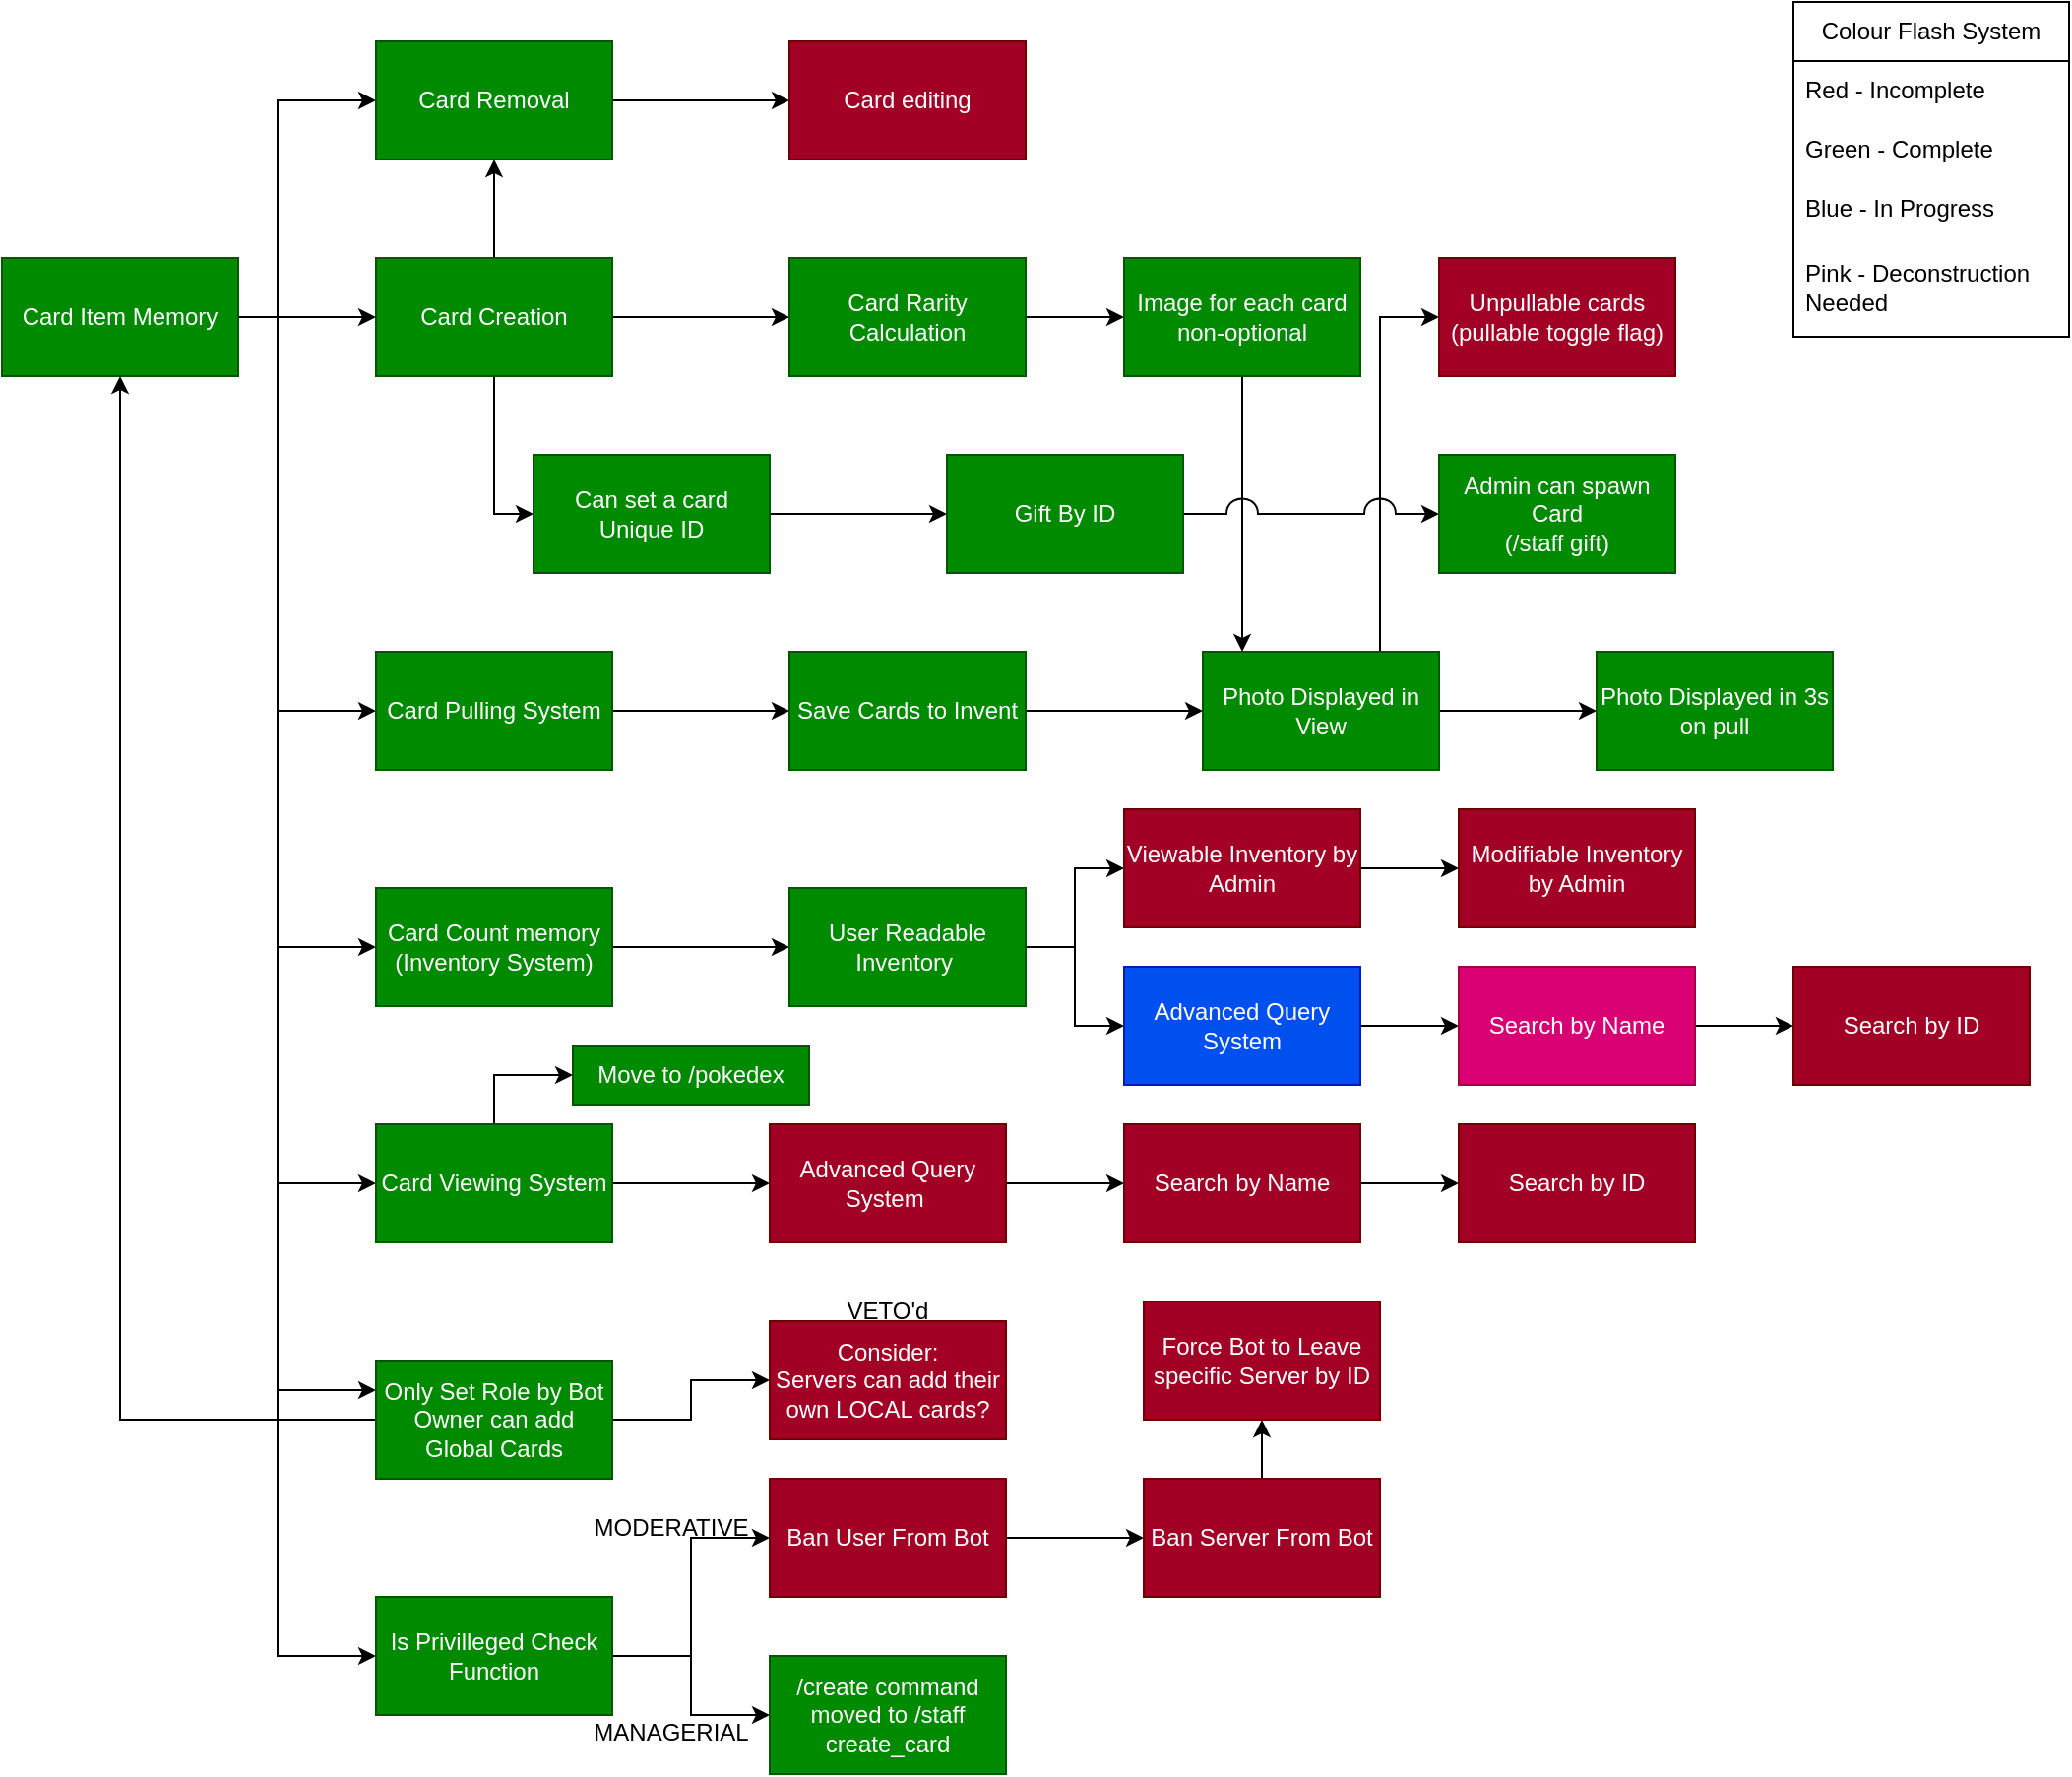 <mxfile version="27.0.2">
  <diagram name="Page-1" id="VuOHGxyIhAAINdgDTFCT">
    <mxGraphModel dx="1188" dy="701" grid="1" gridSize="10" guides="1" tooltips="1" connect="1" arrows="1" fold="1" page="1" pageScale="1" pageWidth="1100" pageHeight="1300" math="0" shadow="0">
      <root>
        <mxCell id="0" />
        <mxCell id="1" parent="0" />
        <mxCell id="pB03gOQXnPwzzRDHyuBl-6" value="" style="edgeStyle=orthogonalEdgeStyle;rounded=0;orthogonalLoop=1;jettySize=auto;html=1;" parent="1" source="pB03gOQXnPwzzRDHyuBl-1" target="pB03gOQXnPwzzRDHyuBl-5" edge="1">
          <mxGeometry relative="1" as="geometry" />
        </mxCell>
        <mxCell id="pB03gOQXnPwzzRDHyuBl-54" value="" style="edgeStyle=orthogonalEdgeStyle;rounded=0;orthogonalLoop=1;jettySize=auto;html=1;" parent="1" source="pB03gOQXnPwzzRDHyuBl-1" target="pB03gOQXnPwzzRDHyuBl-52" edge="1">
          <mxGeometry relative="1" as="geometry" />
        </mxCell>
        <mxCell id="xh6JLx4Z2FLlokLm3iLa-2" style="edgeStyle=orthogonalEdgeStyle;rounded=0;orthogonalLoop=1;jettySize=auto;html=1;entryX=0;entryY=0.5;entryDx=0;entryDy=0;" parent="1" source="pB03gOQXnPwzzRDHyuBl-1" target="xh6JLx4Z2FLlokLm3iLa-1" edge="1">
          <mxGeometry relative="1" as="geometry" />
        </mxCell>
        <mxCell id="pB03gOQXnPwzzRDHyuBl-1" value="Card Creation" style="rounded=0;whiteSpace=wrap;html=1;fillColor=#008a00;fontColor=#ffffff;strokeColor=#005700;" parent="1" vertex="1">
          <mxGeometry x="220" y="150" width="120" height="60" as="geometry" />
        </mxCell>
        <mxCell id="pB03gOQXnPwzzRDHyuBl-3" value="" style="edgeStyle=orthogonalEdgeStyle;rounded=0;orthogonalLoop=1;jettySize=auto;html=1;" parent="1" source="pB03gOQXnPwzzRDHyuBl-2" target="pB03gOQXnPwzzRDHyuBl-1" edge="1">
          <mxGeometry relative="1" as="geometry" />
        </mxCell>
        <mxCell id="pB03gOQXnPwzzRDHyuBl-13" style="edgeStyle=orthogonalEdgeStyle;rounded=0;orthogonalLoop=1;jettySize=auto;html=1;entryX=0;entryY=0.5;entryDx=0;entryDy=0;" parent="1" source="pB03gOQXnPwzzRDHyuBl-2" target="pB03gOQXnPwzzRDHyuBl-12" edge="1">
          <mxGeometry relative="1" as="geometry">
            <Array as="points">
              <mxPoint x="170" y="180" />
              <mxPoint x="170" y="620" />
            </Array>
          </mxGeometry>
        </mxCell>
        <mxCell id="pB03gOQXnPwzzRDHyuBl-19" style="edgeStyle=orthogonalEdgeStyle;rounded=0;orthogonalLoop=1;jettySize=auto;html=1;entryX=0;entryY=0.5;entryDx=0;entryDy=0;" parent="1" source="pB03gOQXnPwzzRDHyuBl-2" target="pB03gOQXnPwzzRDHyuBl-4" edge="1">
          <mxGeometry relative="1" as="geometry">
            <Array as="points">
              <mxPoint x="170" y="180" />
              <mxPoint x="170" y="500" />
            </Array>
          </mxGeometry>
        </mxCell>
        <mxCell id="pB03gOQXnPwzzRDHyuBl-22" style="edgeStyle=orthogonalEdgeStyle;rounded=0;orthogonalLoop=1;jettySize=auto;html=1;entryX=0;entryY=0.5;entryDx=0;entryDy=0;" parent="1" source="pB03gOQXnPwzzRDHyuBl-2" target="pB03gOQXnPwzzRDHyuBl-21" edge="1">
          <mxGeometry relative="1" as="geometry">
            <Array as="points">
              <mxPoint x="170" y="180" />
              <mxPoint x="170" y="380" />
            </Array>
          </mxGeometry>
        </mxCell>
        <mxCell id="pB03gOQXnPwzzRDHyuBl-53" style="edgeStyle=orthogonalEdgeStyle;rounded=0;orthogonalLoop=1;jettySize=auto;html=1;entryX=0;entryY=0.5;entryDx=0;entryDy=0;" parent="1" source="pB03gOQXnPwzzRDHyuBl-2" target="pB03gOQXnPwzzRDHyuBl-52" edge="1">
          <mxGeometry relative="1" as="geometry">
            <Array as="points">
              <mxPoint x="170" y="180" />
              <mxPoint x="170" y="70" />
            </Array>
          </mxGeometry>
        </mxCell>
        <mxCell id="xh6JLx4Z2FLlokLm3iLa-4" style="edgeStyle=orthogonalEdgeStyle;rounded=0;orthogonalLoop=1;jettySize=auto;html=1;entryX=0;entryY=0.25;entryDx=0;entryDy=0;" parent="1" source="pB03gOQXnPwzzRDHyuBl-2" target="pB03gOQXnPwzzRDHyuBl-43" edge="1">
          <mxGeometry relative="1" as="geometry">
            <Array as="points">
              <mxPoint x="170" y="180" />
              <mxPoint x="170" y="725" />
            </Array>
          </mxGeometry>
        </mxCell>
        <mxCell id="xh6JLx4Z2FLlokLm3iLa-30" style="edgeStyle=orthogonalEdgeStyle;rounded=0;orthogonalLoop=1;jettySize=auto;html=1;entryX=0;entryY=0.5;entryDx=0;entryDy=0;" parent="1" source="pB03gOQXnPwzzRDHyuBl-2" target="xh6JLx4Z2FLlokLm3iLa-29" edge="1">
          <mxGeometry relative="1" as="geometry">
            <Array as="points">
              <mxPoint x="170" y="180" />
              <mxPoint x="170" y="860" />
            </Array>
          </mxGeometry>
        </mxCell>
        <mxCell id="pB03gOQXnPwzzRDHyuBl-2" value="Card Item Memory" style="rounded=0;whiteSpace=wrap;html=1;fillColor=#008a00;fontColor=#ffffff;strokeColor=#005700;" parent="1" vertex="1">
          <mxGeometry x="30" y="150" width="120" height="60" as="geometry" />
        </mxCell>
        <mxCell id="pB03gOQXnPwzzRDHyuBl-9" value="" style="edgeStyle=orthogonalEdgeStyle;rounded=0;orthogonalLoop=1;jettySize=auto;html=1;" parent="1" source="pB03gOQXnPwzzRDHyuBl-4" target="pB03gOQXnPwzzRDHyuBl-7" edge="1">
          <mxGeometry relative="1" as="geometry" />
        </mxCell>
        <mxCell id="pB03gOQXnPwzzRDHyuBl-4" value="Card Count memory&lt;div&gt;(Inventory System)&lt;/div&gt;" style="rounded=0;whiteSpace=wrap;html=1;fillColor=#008a00;fontColor=#ffffff;strokeColor=#005700;" parent="1" vertex="1">
          <mxGeometry x="220" y="470" width="120" height="60" as="geometry" />
        </mxCell>
        <mxCell id="pB03gOQXnPwzzRDHyuBl-11" value="" style="edgeStyle=orthogonalEdgeStyle;rounded=0;orthogonalLoop=1;jettySize=auto;html=1;" parent="1" source="pB03gOQXnPwzzRDHyuBl-5" target="pB03gOQXnPwzzRDHyuBl-10" edge="1">
          <mxGeometry relative="1" as="geometry" />
        </mxCell>
        <mxCell id="pB03gOQXnPwzzRDHyuBl-5" value="Card Rarity Calculation" style="rounded=0;whiteSpace=wrap;html=1;fillColor=#008a00;fontColor=#ffffff;strokeColor=#005700;" parent="1" vertex="1">
          <mxGeometry x="430" y="150" width="120" height="60" as="geometry" />
        </mxCell>
        <mxCell id="xh6JLx4Z2FLlokLm3iLa-15" value="" style="edgeStyle=orthogonalEdgeStyle;rounded=0;orthogonalLoop=1;jettySize=auto;html=1;" parent="1" source="pB03gOQXnPwzzRDHyuBl-7" target="xh6JLx4Z2FLlokLm3iLa-14" edge="1">
          <mxGeometry relative="1" as="geometry" />
        </mxCell>
        <mxCell id="xh6JLx4Z2FLlokLm3iLa-19" style="edgeStyle=orthogonalEdgeStyle;rounded=0;orthogonalLoop=1;jettySize=auto;html=1;entryX=0;entryY=0.5;entryDx=0;entryDy=0;" parent="1" source="pB03gOQXnPwzzRDHyuBl-7" target="xh6JLx4Z2FLlokLm3iLa-18" edge="1">
          <mxGeometry relative="1" as="geometry" />
        </mxCell>
        <mxCell id="pB03gOQXnPwzzRDHyuBl-7" value="User Readable&lt;div&gt;Inventory&amp;nbsp;&lt;/div&gt;" style="rounded=0;whiteSpace=wrap;html=1;fillColor=#008a00;fontColor=#ffffff;strokeColor=#005700;" parent="1" vertex="1">
          <mxGeometry x="430" y="470" width="120" height="60" as="geometry" />
        </mxCell>
        <mxCell id="pB03gOQXnPwzzRDHyuBl-27" value="" style="edgeStyle=orthogonalEdgeStyle;rounded=0;orthogonalLoop=1;jettySize=auto;html=1;" parent="1" source="pB03gOQXnPwzzRDHyuBl-10" target="pB03gOQXnPwzzRDHyuBl-25" edge="1">
          <mxGeometry relative="1" as="geometry">
            <Array as="points">
              <mxPoint x="660" y="310" />
              <mxPoint x="660" y="310" />
            </Array>
          </mxGeometry>
        </mxCell>
        <mxCell id="pB03gOQXnPwzzRDHyuBl-10" value="Image for each card&lt;div&gt;non-optional&lt;/div&gt;" style="rounded=0;whiteSpace=wrap;html=1;fillColor=#008a00;fontColor=#ffffff;strokeColor=#005700;" parent="1" vertex="1">
          <mxGeometry x="600" y="150" width="120" height="60" as="geometry" />
        </mxCell>
        <mxCell id="pB03gOQXnPwzzRDHyuBl-15" value="" style="edgeStyle=orthogonalEdgeStyle;rounded=0;orthogonalLoop=1;jettySize=auto;html=1;" parent="1" source="pB03gOQXnPwzzRDHyuBl-12" target="pB03gOQXnPwzzRDHyuBl-14" edge="1">
          <mxGeometry relative="1" as="geometry" />
        </mxCell>
        <mxCell id="WWe20naChPC3Fc8F13mq-6" style="edgeStyle=orthogonalEdgeStyle;rounded=0;orthogonalLoop=1;jettySize=auto;html=1;entryX=0;entryY=0.5;entryDx=0;entryDy=0;" edge="1" parent="1" source="pB03gOQXnPwzzRDHyuBl-12" target="WWe20naChPC3Fc8F13mq-5">
          <mxGeometry relative="1" as="geometry" />
        </mxCell>
        <mxCell id="pB03gOQXnPwzzRDHyuBl-12" value="Card Viewing System" style="rounded=0;whiteSpace=wrap;html=1;fillColor=#008a00;fontColor=#ffffff;strokeColor=#005700;" parent="1" vertex="1">
          <mxGeometry x="220" y="590" width="120" height="60" as="geometry" />
        </mxCell>
        <mxCell id="xh6JLx4Z2FLlokLm3iLa-28" value="" style="edgeStyle=orthogonalEdgeStyle;rounded=0;orthogonalLoop=1;jettySize=auto;html=1;" parent="1" source="pB03gOQXnPwzzRDHyuBl-14" target="xh6JLx4Z2FLlokLm3iLa-26" edge="1">
          <mxGeometry relative="1" as="geometry" />
        </mxCell>
        <mxCell id="pB03gOQXnPwzzRDHyuBl-14" value="Advanced Query System&amp;nbsp;" style="rounded=0;whiteSpace=wrap;html=1;fillColor=#a20025;fontColor=#ffffff;strokeColor=#6F0000;" parent="1" vertex="1">
          <mxGeometry x="420" y="590" width="120" height="60" as="geometry" />
        </mxCell>
        <mxCell id="pB03gOQXnPwzzRDHyuBl-24" value="" style="edgeStyle=orthogonalEdgeStyle;rounded=0;orthogonalLoop=1;jettySize=auto;html=1;" parent="1" source="pB03gOQXnPwzzRDHyuBl-21" target="pB03gOQXnPwzzRDHyuBl-23" edge="1">
          <mxGeometry relative="1" as="geometry" />
        </mxCell>
        <mxCell id="pB03gOQXnPwzzRDHyuBl-21" value="Card Pulling System" style="rounded=0;whiteSpace=wrap;html=1;fillColor=#008a00;fontColor=#ffffff;strokeColor=#005700;" parent="1" vertex="1">
          <mxGeometry x="220" y="350" width="120" height="60" as="geometry" />
        </mxCell>
        <mxCell id="pB03gOQXnPwzzRDHyuBl-26" value="" style="edgeStyle=orthogonalEdgeStyle;rounded=0;orthogonalLoop=1;jettySize=auto;html=1;" parent="1" source="pB03gOQXnPwzzRDHyuBl-23" target="pB03gOQXnPwzzRDHyuBl-25" edge="1">
          <mxGeometry relative="1" as="geometry" />
        </mxCell>
        <mxCell id="pB03gOQXnPwzzRDHyuBl-23" value="Save Cards to Invent" style="rounded=0;whiteSpace=wrap;html=1;fillColor=#008a00;fontColor=#ffffff;strokeColor=#005700;" parent="1" vertex="1">
          <mxGeometry x="430" y="350" width="120" height="60" as="geometry" />
        </mxCell>
        <mxCell id="xh6JLx4Z2FLlokLm3iLa-13" style="edgeStyle=orthogonalEdgeStyle;rounded=0;orthogonalLoop=1;jettySize=auto;html=1;" parent="1" source="pB03gOQXnPwzzRDHyuBl-25" target="xh6JLx4Z2FLlokLm3iLa-9" edge="1">
          <mxGeometry relative="1" as="geometry">
            <Array as="points">
              <mxPoint x="730" y="220" />
              <mxPoint x="730" y="220" />
            </Array>
          </mxGeometry>
        </mxCell>
        <mxCell id="WWe20naChPC3Fc8F13mq-10" value="" style="edgeStyle=orthogonalEdgeStyle;rounded=0;orthogonalLoop=1;jettySize=auto;html=1;" edge="1" parent="1" source="pB03gOQXnPwzzRDHyuBl-25" target="WWe20naChPC3Fc8F13mq-9">
          <mxGeometry relative="1" as="geometry" />
        </mxCell>
        <mxCell id="pB03gOQXnPwzzRDHyuBl-25" value="Photo Displayed in View" style="rounded=0;whiteSpace=wrap;html=1;fillColor=#008a00;fontColor=#ffffff;strokeColor=#005700;" parent="1" vertex="1">
          <mxGeometry x="640" y="350" width="120" height="60" as="geometry" />
        </mxCell>
        <mxCell id="pB03gOQXnPwzzRDHyuBl-31" value="" style="edgeStyle=orthogonalEdgeStyle;rounded=0;orthogonalLoop=1;jettySize=auto;html=1;" parent="1" source="pB03gOQXnPwzzRDHyuBl-28" edge="1">
          <mxGeometry relative="1" as="geometry">
            <mxPoint x="440" y="980" as="targetPoint" />
          </mxGeometry>
        </mxCell>
        <mxCell id="pB03gOQXnPwzzRDHyuBl-33" value="" style="edgeStyle=orthogonalEdgeStyle;rounded=0;orthogonalLoop=1;jettySize=auto;html=1;" parent="1" source="pB03gOQXnPwzzRDHyuBl-30" edge="1">
          <mxGeometry relative="1" as="geometry">
            <mxPoint x="650" y="980" as="targetPoint" />
          </mxGeometry>
        </mxCell>
        <mxCell id="pB03gOQXnPwzzRDHyuBl-45" style="edgeStyle=orthogonalEdgeStyle;rounded=0;orthogonalLoop=1;jettySize=auto;html=1;entryX=0.5;entryY=1;entryDx=0;entryDy=0;" parent="1" source="pB03gOQXnPwzzRDHyuBl-43" target="pB03gOQXnPwzzRDHyuBl-2" edge="1">
          <mxGeometry relative="1" as="geometry">
            <Array as="points">
              <mxPoint x="90" y="740" />
            </Array>
          </mxGeometry>
        </mxCell>
        <mxCell id="pB03gOQXnPwzzRDHyuBl-47" value="" style="edgeStyle=orthogonalEdgeStyle;rounded=0;orthogonalLoop=1;jettySize=auto;html=1;" parent="1" source="pB03gOQXnPwzzRDHyuBl-43" target="pB03gOQXnPwzzRDHyuBl-46" edge="1">
          <mxGeometry relative="1" as="geometry" />
        </mxCell>
        <mxCell id="pB03gOQXnPwzzRDHyuBl-43" value="Only Set Role by Bot Owner can add Global Cards" style="rounded=0;whiteSpace=wrap;html=1;fillColor=#008a00;fontColor=#ffffff;strokeColor=#005700;" parent="1" vertex="1">
          <mxGeometry x="220" y="710" width="120" height="60" as="geometry" />
        </mxCell>
        <mxCell id="pB03gOQXnPwzzRDHyuBl-46" value="Consider:&lt;div&gt;Servers can add their own LOCAL cards?&lt;/div&gt;" style="rounded=0;whiteSpace=wrap;html=1;fillColor=#a20025;fontColor=#ffffff;strokeColor=#6F0000;" parent="1" vertex="1">
          <mxGeometry x="420" y="690" width="120" height="60" as="geometry" />
        </mxCell>
        <mxCell id="pB03gOQXnPwzzRDHyuBl-56" value="" style="edgeStyle=orthogonalEdgeStyle;rounded=0;orthogonalLoop=1;jettySize=auto;html=1;" parent="1" source="pB03gOQXnPwzzRDHyuBl-52" target="pB03gOQXnPwzzRDHyuBl-55" edge="1">
          <mxGeometry relative="1" as="geometry" />
        </mxCell>
        <mxCell id="pB03gOQXnPwzzRDHyuBl-52" value="Card Removal" style="rounded=0;whiteSpace=wrap;html=1;fillColor=#008a00;fontColor=#ffffff;strokeColor=#005700;" parent="1" vertex="1">
          <mxGeometry x="220" y="40" width="120" height="60" as="geometry" />
        </mxCell>
        <mxCell id="pB03gOQXnPwzzRDHyuBl-55" value="Card editing" style="rounded=0;whiteSpace=wrap;html=1;fillColor=#a20025;fontColor=#ffffff;strokeColor=#6F0000;" parent="1" vertex="1">
          <mxGeometry x="430" y="40" width="120" height="60" as="geometry" />
        </mxCell>
        <mxCell id="xh6JLx4Z2FLlokLm3iLa-6" value="" style="edgeStyle=orthogonalEdgeStyle;rounded=0;orthogonalLoop=1;jettySize=auto;html=1;" parent="1" source="xh6JLx4Z2FLlokLm3iLa-1" target="xh6JLx4Z2FLlokLm3iLa-5" edge="1">
          <mxGeometry relative="1" as="geometry" />
        </mxCell>
        <mxCell id="xh6JLx4Z2FLlokLm3iLa-1" value="Can set a card Unique ID" style="rounded=0;whiteSpace=wrap;html=1;fillColor=#008a00;fontColor=#ffffff;strokeColor=#005700;" parent="1" vertex="1">
          <mxGeometry x="300" y="250" width="120" height="60" as="geometry" />
        </mxCell>
        <mxCell id="xh6JLx4Z2FLlokLm3iLa-8" style="edgeStyle=orthogonalEdgeStyle;rounded=0;orthogonalLoop=1;jettySize=auto;html=1;entryX=0;entryY=0.5;entryDx=0;entryDy=0;jumpStyle=arc;jumpSize=16;" parent="1" source="xh6JLx4Z2FLlokLm3iLa-5" target="xh6JLx4Z2FLlokLm3iLa-7" edge="1">
          <mxGeometry relative="1" as="geometry" />
        </mxCell>
        <mxCell id="xh6JLx4Z2FLlokLm3iLa-5" value="Gift By ID" style="rounded=0;whiteSpace=wrap;html=1;fillColor=#008a00;fontColor=#ffffff;strokeColor=#005700;" parent="1" vertex="1">
          <mxGeometry x="510" y="250" width="120" height="60" as="geometry" />
        </mxCell>
        <mxCell id="xh6JLx4Z2FLlokLm3iLa-7" value="Admin can spawn Card&lt;div&gt;(/staff gift)&lt;/div&gt;" style="rounded=0;whiteSpace=wrap;html=1;fillColor=#008a00;fontColor=#ffffff;strokeColor=#005700;" parent="1" vertex="1">
          <mxGeometry x="760" y="250" width="120" height="60" as="geometry" />
        </mxCell>
        <mxCell id="xh6JLx4Z2FLlokLm3iLa-9" value="Unpullable cards&lt;div&gt;(pullable toggle flag)&lt;/div&gt;" style="rounded=0;whiteSpace=wrap;html=1;fillColor=#a20025;fontColor=#ffffff;strokeColor=#6F0000;" parent="1" vertex="1">
          <mxGeometry x="760" y="150" width="120" height="60" as="geometry" />
        </mxCell>
        <mxCell id="xh6JLx4Z2FLlokLm3iLa-17" value="" style="edgeStyle=orthogonalEdgeStyle;rounded=0;orthogonalLoop=1;jettySize=auto;html=1;" parent="1" source="xh6JLx4Z2FLlokLm3iLa-14" target="xh6JLx4Z2FLlokLm3iLa-16" edge="1">
          <mxGeometry relative="1" as="geometry" />
        </mxCell>
        <mxCell id="xh6JLx4Z2FLlokLm3iLa-14" value="Viewable Inventory by Admin" style="rounded=0;whiteSpace=wrap;html=1;fillColor=#a20025;fontColor=#ffffff;strokeColor=#6F0000;" parent="1" vertex="1">
          <mxGeometry x="600" y="430" width="120" height="60" as="geometry" />
        </mxCell>
        <mxCell id="xh6JLx4Z2FLlokLm3iLa-16" value="Modifiable Inventory by Admin" style="rounded=0;whiteSpace=wrap;html=1;fillColor=#a20025;fontColor=#ffffff;strokeColor=#6F0000;" parent="1" vertex="1">
          <mxGeometry x="770" y="430" width="120" height="60" as="geometry" />
        </mxCell>
        <mxCell id="xh6JLx4Z2FLlokLm3iLa-21" value="" style="edgeStyle=orthogonalEdgeStyle;rounded=0;orthogonalLoop=1;jettySize=auto;html=1;" parent="1" source="xh6JLx4Z2FLlokLm3iLa-18" target="xh6JLx4Z2FLlokLm3iLa-20" edge="1">
          <mxGeometry relative="1" as="geometry" />
        </mxCell>
        <mxCell id="xh6JLx4Z2FLlokLm3iLa-18" value="Advanced Query System" style="rounded=0;whiteSpace=wrap;html=1;fillColor=#0050ef;fontColor=#ffffff;strokeColor=#001DBC;" parent="1" vertex="1">
          <mxGeometry x="600" y="510" width="120" height="60" as="geometry" />
        </mxCell>
        <mxCell id="xh6JLx4Z2FLlokLm3iLa-23" value="" style="edgeStyle=orthogonalEdgeStyle;rounded=0;orthogonalLoop=1;jettySize=auto;html=1;" parent="1" source="xh6JLx4Z2FLlokLm3iLa-20" target="xh6JLx4Z2FLlokLm3iLa-22" edge="1">
          <mxGeometry relative="1" as="geometry" />
        </mxCell>
        <mxCell id="xh6JLx4Z2FLlokLm3iLa-20" value="Search by Name" style="whiteSpace=wrap;html=1;rounded=0;fillColor=#d80073;fontColor=#ffffff;strokeColor=#A50040;" parent="1" vertex="1">
          <mxGeometry x="770" y="510" width="120" height="60" as="geometry" />
        </mxCell>
        <mxCell id="xh6JLx4Z2FLlokLm3iLa-22" value="Search by ID" style="rounded=0;whiteSpace=wrap;html=1;fillColor=#a20025;fontColor=#ffffff;strokeColor=#6F0000;" parent="1" vertex="1">
          <mxGeometry x="940" y="510" width="120" height="60" as="geometry" />
        </mxCell>
        <mxCell id="xh6JLx4Z2FLlokLm3iLa-25" value="" style="edgeStyle=orthogonalEdgeStyle;rounded=0;orthogonalLoop=1;jettySize=auto;html=1;" parent="1" source="xh6JLx4Z2FLlokLm3iLa-26" target="xh6JLx4Z2FLlokLm3iLa-27" edge="1">
          <mxGeometry relative="1" as="geometry" />
        </mxCell>
        <mxCell id="xh6JLx4Z2FLlokLm3iLa-26" value="Search by Name" style="whiteSpace=wrap;html=1;rounded=0;fillColor=#a20025;fontColor=#ffffff;strokeColor=#6F0000;" parent="1" vertex="1">
          <mxGeometry x="600" y="590" width="120" height="60" as="geometry" />
        </mxCell>
        <mxCell id="xh6JLx4Z2FLlokLm3iLa-27" value="Search by ID" style="rounded=0;whiteSpace=wrap;html=1;fillColor=#a20025;fontColor=#ffffff;strokeColor=#6F0000;" parent="1" vertex="1">
          <mxGeometry x="770" y="590" width="120" height="60" as="geometry" />
        </mxCell>
        <mxCell id="xh6JLx4Z2FLlokLm3iLa-32" value="" style="edgeStyle=orthogonalEdgeStyle;rounded=0;orthogonalLoop=1;jettySize=auto;html=1;" parent="1" source="xh6JLx4Z2FLlokLm3iLa-29" target="xh6JLx4Z2FLlokLm3iLa-31" edge="1">
          <mxGeometry relative="1" as="geometry" />
        </mxCell>
        <mxCell id="WWe20naChPC3Fc8F13mq-2" style="edgeStyle=orthogonalEdgeStyle;rounded=0;orthogonalLoop=1;jettySize=auto;html=1;" edge="1" parent="1" source="xh6JLx4Z2FLlokLm3iLa-29" target="WWe20naChPC3Fc8F13mq-1">
          <mxGeometry relative="1" as="geometry" />
        </mxCell>
        <mxCell id="xh6JLx4Z2FLlokLm3iLa-29" value="Is Privilleged Check&lt;div&gt;Function&lt;/div&gt;" style="rounded=0;whiteSpace=wrap;html=1;fillColor=#008a00;fontColor=#ffffff;strokeColor=#005700;" parent="1" vertex="1">
          <mxGeometry x="220" y="830" width="120" height="60" as="geometry" />
        </mxCell>
        <mxCell id="xh6JLx4Z2FLlokLm3iLa-34" value="" style="edgeStyle=orthogonalEdgeStyle;rounded=0;orthogonalLoop=1;jettySize=auto;html=1;" parent="1" source="xh6JLx4Z2FLlokLm3iLa-31" target="xh6JLx4Z2FLlokLm3iLa-33" edge="1">
          <mxGeometry relative="1" as="geometry" />
        </mxCell>
        <mxCell id="xh6JLx4Z2FLlokLm3iLa-31" value="Ban User From Bot" style="rounded=0;whiteSpace=wrap;html=1;fillColor=#a20025;fontColor=#ffffff;strokeColor=#6F0000;" parent="1" vertex="1">
          <mxGeometry x="420" y="770" width="120" height="60" as="geometry" />
        </mxCell>
        <mxCell id="xh6JLx4Z2FLlokLm3iLa-36" value="" style="edgeStyle=orthogonalEdgeStyle;rounded=0;orthogonalLoop=1;jettySize=auto;html=1;" parent="1" source="xh6JLx4Z2FLlokLm3iLa-33" target="xh6JLx4Z2FLlokLm3iLa-35" edge="1">
          <mxGeometry relative="1" as="geometry" />
        </mxCell>
        <mxCell id="xh6JLx4Z2FLlokLm3iLa-33" value="Ban Server From Bot" style="rounded=0;whiteSpace=wrap;html=1;fillColor=#a20025;fontColor=#ffffff;strokeColor=#6F0000;" parent="1" vertex="1">
          <mxGeometry x="610" y="770" width="120" height="60" as="geometry" />
        </mxCell>
        <mxCell id="xh6JLx4Z2FLlokLm3iLa-35" value="Force Bot to Leave specific Server by ID" style="rounded=0;whiteSpace=wrap;html=1;fillColor=#a20025;fontColor=#ffffff;strokeColor=#6F0000;" parent="1" vertex="1">
          <mxGeometry x="610" y="680" width="120" height="60" as="geometry" />
        </mxCell>
        <mxCell id="xh6JLx4Z2FLlokLm3iLa-37" value="VETO&#39;d" style="text;html=1;align=center;verticalAlign=middle;whiteSpace=wrap;rounded=0;" parent="1" vertex="1">
          <mxGeometry x="420" y="670" width="120" height="30" as="geometry" />
        </mxCell>
        <mxCell id="WWe20naChPC3Fc8F13mq-1" value="/create command moved to /staff create_card" style="rounded=0;whiteSpace=wrap;html=1;fillColor=#008a00;fontColor=#ffffff;strokeColor=#005700;" vertex="1" parent="1">
          <mxGeometry x="420" y="860" width="120" height="60" as="geometry" />
        </mxCell>
        <mxCell id="WWe20naChPC3Fc8F13mq-3" value="MODERATIVE" style="text;html=1;align=center;verticalAlign=middle;whiteSpace=wrap;rounded=0;" vertex="1" parent="1">
          <mxGeometry x="340" y="780" width="60" height="30" as="geometry" />
        </mxCell>
        <mxCell id="WWe20naChPC3Fc8F13mq-4" value="MANAGERIAL" style="text;html=1;align=center;verticalAlign=middle;whiteSpace=wrap;rounded=0;" vertex="1" parent="1">
          <mxGeometry x="340" y="890" width="60" height="17" as="geometry" />
        </mxCell>
        <mxCell id="WWe20naChPC3Fc8F13mq-5" value="Move to /pokedex" style="rounded=0;whiteSpace=wrap;html=1;fillColor=#008a00;fontColor=#ffffff;strokeColor=#005700;" vertex="1" parent="1">
          <mxGeometry x="320" y="550" width="120" height="30" as="geometry" />
        </mxCell>
        <mxCell id="WWe20naChPC3Fc8F13mq-9" value="Photo Displayed in 3s on pull" style="rounded=0;whiteSpace=wrap;html=1;fillColor=#008a00;fontColor=#ffffff;strokeColor=#005700;" vertex="1" parent="1">
          <mxGeometry x="840" y="350" width="120" height="60" as="geometry" />
        </mxCell>
        <mxCell id="WWe20naChPC3Fc8F13mq-11" value="Colour Flash System" style="swimlane;fontStyle=0;childLayout=stackLayout;horizontal=1;startSize=30;horizontalStack=0;resizeParent=1;resizeParentMax=0;resizeLast=0;collapsible=1;marginBottom=0;whiteSpace=wrap;html=1;gradientColor=none;rounded=0;shadow=0;glass=0;" vertex="1" parent="1">
          <mxGeometry x="940" y="20" width="140" height="170" as="geometry" />
        </mxCell>
        <mxCell id="WWe20naChPC3Fc8F13mq-12" value="Red - Incomplete" style="text;strokeColor=none;fillColor=none;align=left;verticalAlign=middle;spacingLeft=4;spacingRight=4;overflow=hidden;points=[[0,0.5],[1,0.5]];portConstraint=eastwest;rotatable=0;whiteSpace=wrap;html=1;" vertex="1" parent="WWe20naChPC3Fc8F13mq-11">
          <mxGeometry y="30" width="140" height="30" as="geometry" />
        </mxCell>
        <mxCell id="WWe20naChPC3Fc8F13mq-13" value="Green - Complete" style="text;strokeColor=none;fillColor=none;align=left;verticalAlign=middle;spacingLeft=4;spacingRight=4;overflow=hidden;points=[[0,0.5],[1,0.5]];portConstraint=eastwest;rotatable=0;whiteSpace=wrap;html=1;" vertex="1" parent="WWe20naChPC3Fc8F13mq-11">
          <mxGeometry y="60" width="140" height="30" as="geometry" />
        </mxCell>
        <mxCell id="WWe20naChPC3Fc8F13mq-14" value="Blue - In Progress" style="text;strokeColor=none;fillColor=none;align=left;verticalAlign=middle;spacingLeft=4;spacingRight=4;overflow=hidden;points=[[0,0.5],[1,0.5]];portConstraint=eastwest;rotatable=0;whiteSpace=wrap;html=1;" vertex="1" parent="WWe20naChPC3Fc8F13mq-11">
          <mxGeometry y="90" width="140" height="30" as="geometry" />
        </mxCell>
        <mxCell id="WWe20naChPC3Fc8F13mq-15" value="Pink - Deconstruction Needed" style="text;strokeColor=none;fillColor=none;align=left;verticalAlign=middle;spacingLeft=4;spacingRight=4;overflow=hidden;points=[[0,0.5],[1,0.5]];portConstraint=eastwest;rotatable=0;whiteSpace=wrap;html=1;" vertex="1" parent="WWe20naChPC3Fc8F13mq-11">
          <mxGeometry y="120" width="140" height="50" as="geometry" />
        </mxCell>
      </root>
    </mxGraphModel>
  </diagram>
</mxfile>
